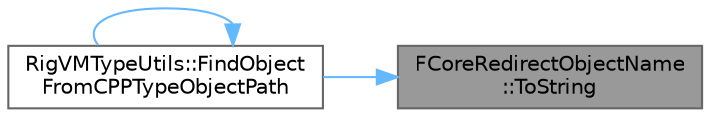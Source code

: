 digraph "FCoreRedirectObjectName::ToString"
{
 // INTERACTIVE_SVG=YES
 // LATEX_PDF_SIZE
  bgcolor="transparent";
  edge [fontname=Helvetica,fontsize=10,labelfontname=Helvetica,labelfontsize=10];
  node [fontname=Helvetica,fontsize=10,shape=box,height=0.2,width=0.4];
  rankdir="RL";
  Node1 [id="Node000001",label="FCoreRedirectObjectName\l::ToString",height=0.2,width=0.4,color="gray40", fillcolor="grey60", style="filled", fontcolor="black",tooltip="Creates FString version."];
  Node1 -> Node2 [id="edge1_Node000001_Node000002",dir="back",color="steelblue1",style="solid",tooltip=" "];
  Node2 [id="Node000002",label="RigVMTypeUtils::FindObject\lFromCPPTypeObjectPath",height=0.2,width=0.4,color="grey40", fillcolor="white", style="filled",URL="$d9/d01/namespaceRigVMTypeUtils.html#abfedcf9a4b916f7b871bd103e31de5b3",tooltip=" "];
  Node2 -> Node2 [id="edge2_Node000002_Node000002",dir="back",color="steelblue1",style="solid",tooltip=" "];
}
